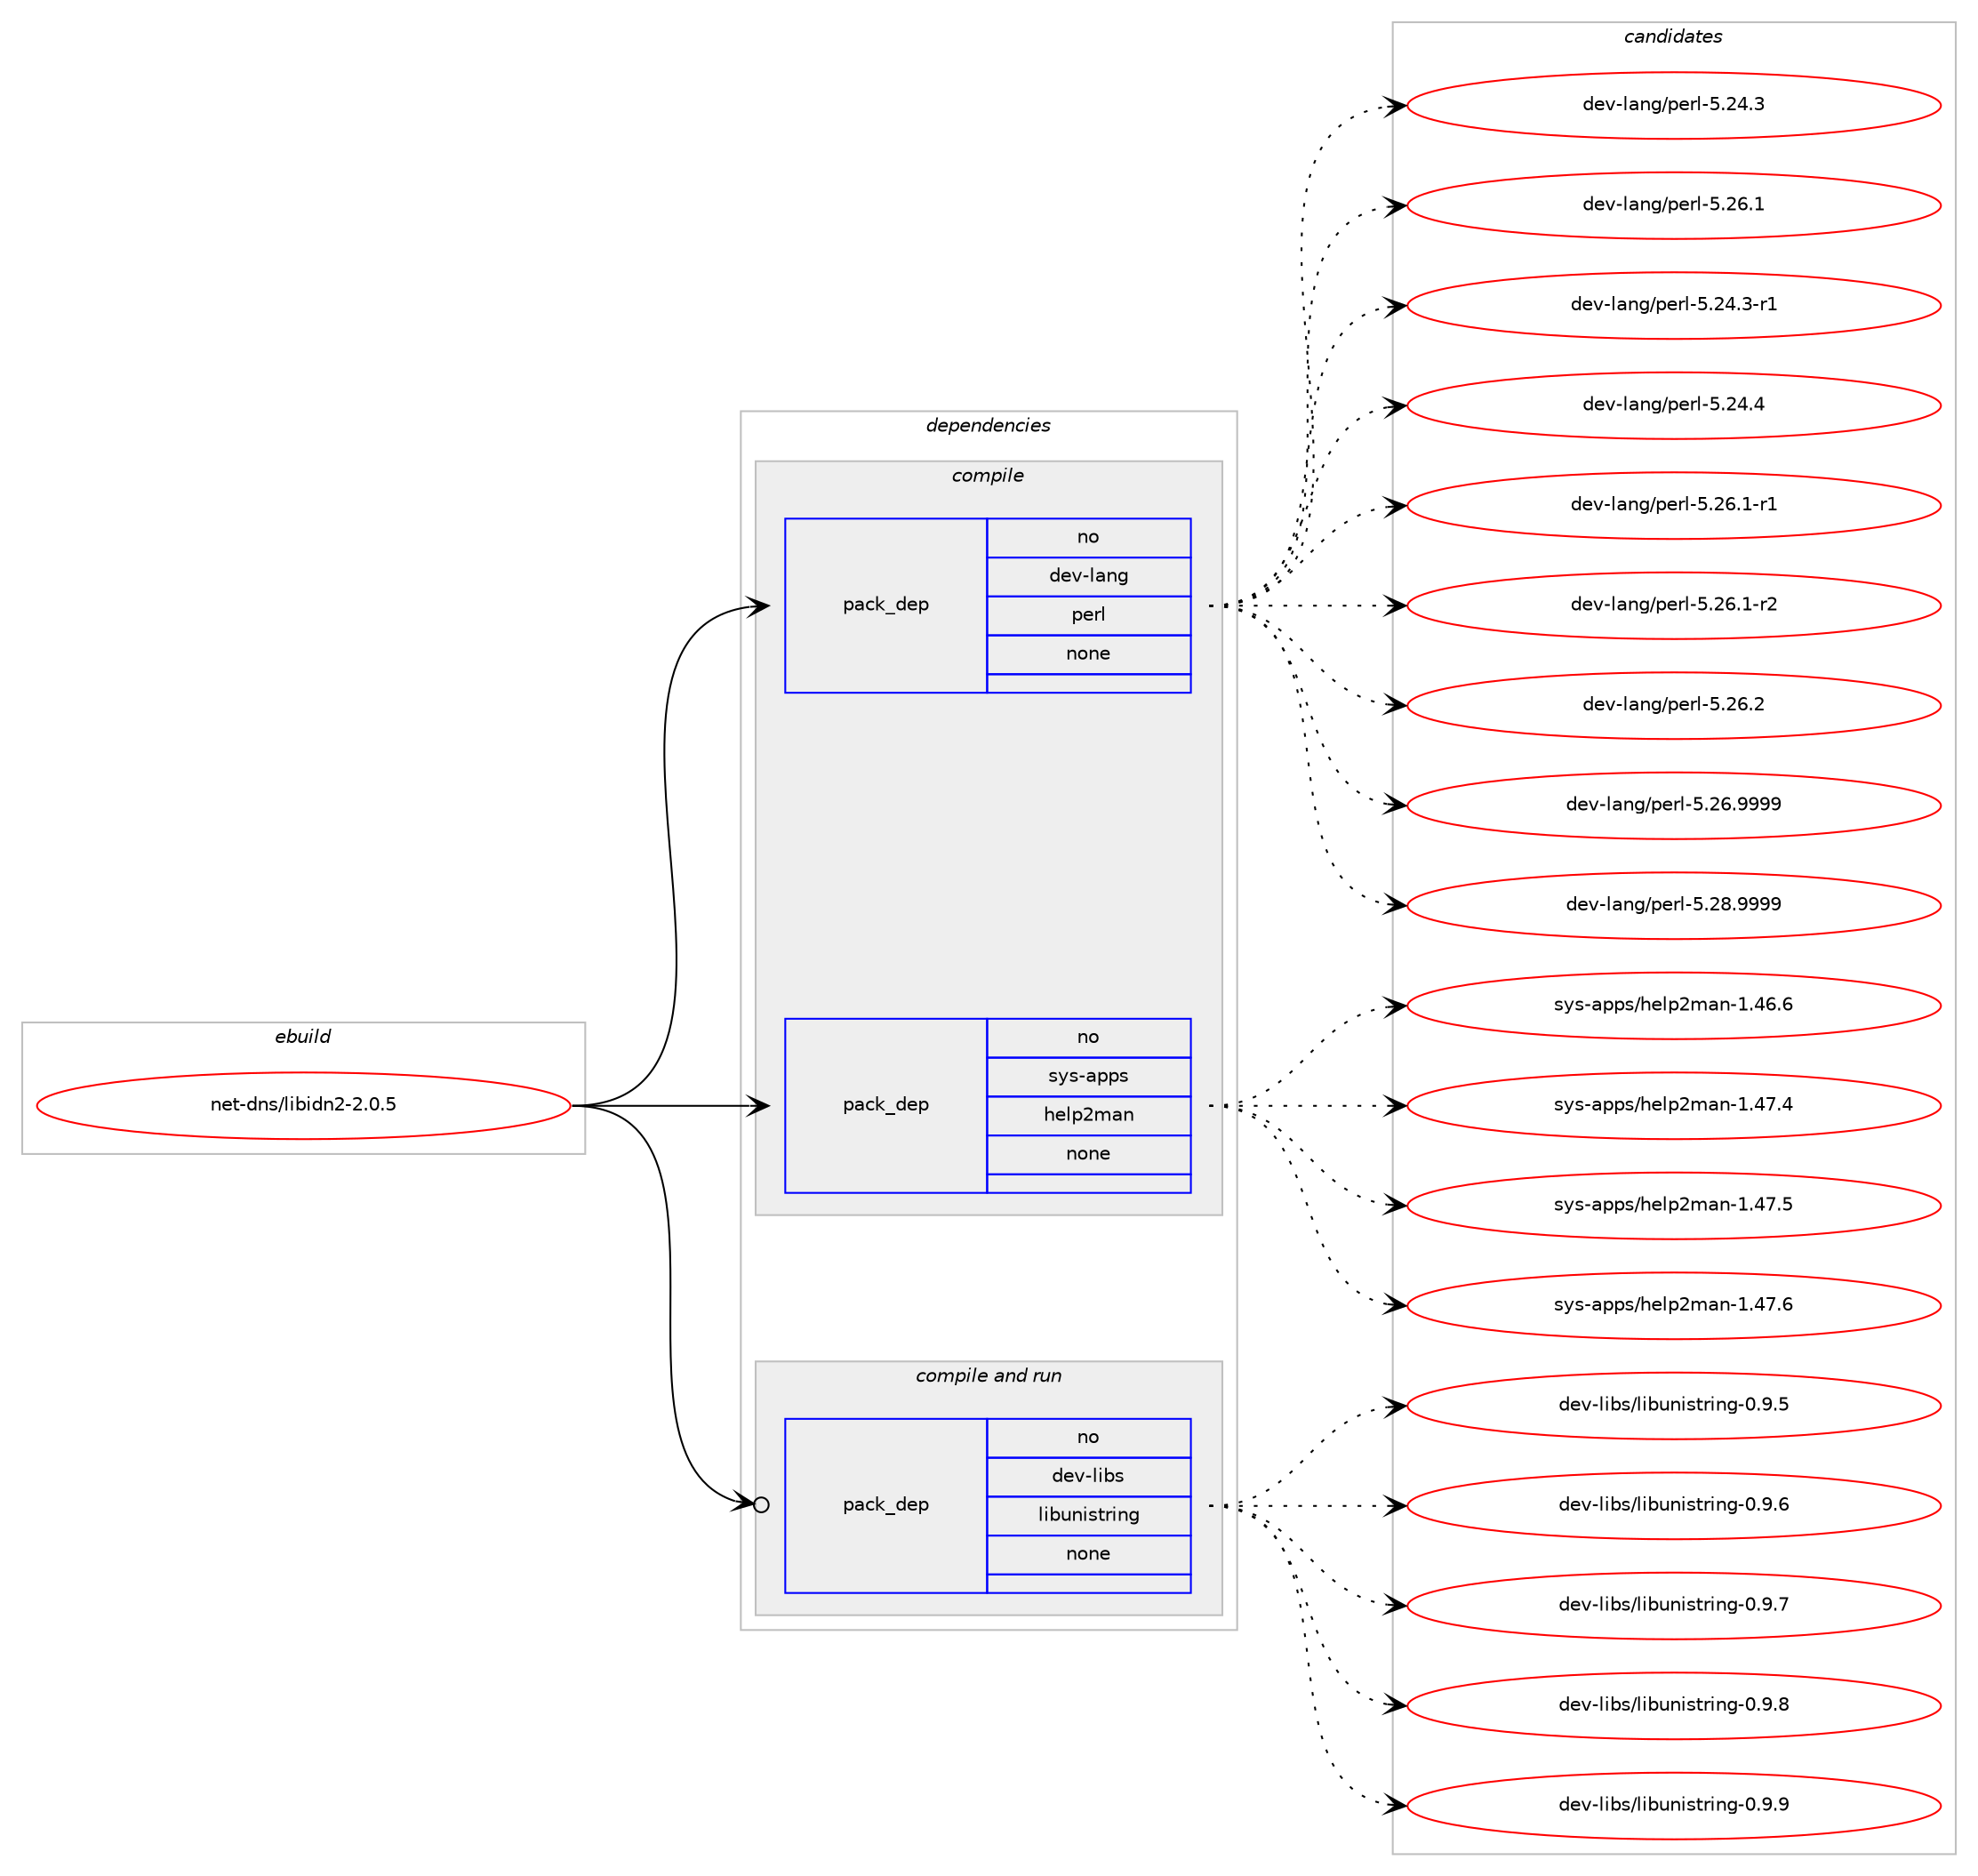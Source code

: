 digraph prolog {

# *************
# Graph options
# *************

newrank=true;
concentrate=true;
compound=true;
graph [rankdir=LR,fontname=Helvetica,fontsize=10,ranksep=1.5];#, ranksep=2.5, nodesep=0.2];
edge  [arrowhead=vee];
node  [fontname=Helvetica,fontsize=10];

# **********
# The ebuild
# **********

subgraph cluster_leftcol {
color=gray;
rank=same;
label=<<i>ebuild</i>>;
id [label="net-dns/libidn2-2.0.5", color=red, width=4, href="../net-dns/libidn2-2.0.5.svg"];
}

# ****************
# The dependencies
# ****************

subgraph cluster_midcol {
color=gray;
label=<<i>dependencies</i>>;
subgraph cluster_compile {
fillcolor="#eeeeee";
style=filled;
label=<<i>compile</i>>;
subgraph pack673 {
dependency1150 [label=<<TABLE BORDER="0" CELLBORDER="1" CELLSPACING="0" CELLPADDING="4" WIDTH="220"><TR><TD ROWSPAN="6" CELLPADDING="30">pack_dep</TD></TR><TR><TD WIDTH="110">no</TD></TR><TR><TD>dev-lang</TD></TR><TR><TD>perl</TD></TR><TR><TD>none</TD></TR><TR><TD></TD></TR></TABLE>>, shape=none, color=blue];
}
id:e -> dependency1150:w [weight=20,style="solid",arrowhead="vee"];
subgraph pack674 {
dependency1151 [label=<<TABLE BORDER="0" CELLBORDER="1" CELLSPACING="0" CELLPADDING="4" WIDTH="220"><TR><TD ROWSPAN="6" CELLPADDING="30">pack_dep</TD></TR><TR><TD WIDTH="110">no</TD></TR><TR><TD>sys-apps</TD></TR><TR><TD>help2man</TD></TR><TR><TD>none</TD></TR><TR><TD></TD></TR></TABLE>>, shape=none, color=blue];
}
id:e -> dependency1151:w [weight=20,style="solid",arrowhead="vee"];
}
subgraph cluster_compileandrun {
fillcolor="#eeeeee";
style=filled;
label=<<i>compile and run</i>>;
subgraph pack675 {
dependency1152 [label=<<TABLE BORDER="0" CELLBORDER="1" CELLSPACING="0" CELLPADDING="4" WIDTH="220"><TR><TD ROWSPAN="6" CELLPADDING="30">pack_dep</TD></TR><TR><TD WIDTH="110">no</TD></TR><TR><TD>dev-libs</TD></TR><TR><TD>libunistring</TD></TR><TR><TD>none</TD></TR><TR><TD></TD></TR></TABLE>>, shape=none, color=blue];
}
id:e -> dependency1152:w [weight=20,style="solid",arrowhead="odotvee"];
}
subgraph cluster_run {
fillcolor="#eeeeee";
style=filled;
label=<<i>run</i>>;
}
}

# **************
# The candidates
# **************

subgraph cluster_choices {
rank=same;
color=gray;
label=<<i>candidates</i>>;

subgraph choice673 {
color=black;
nodesep=1;
choice10010111845108971101034711210111410845534650524651 [label="dev-lang/perl-5.24.3", color=red, width=4,href="../dev-lang/perl-5.24.3.svg"];
choice10010111845108971101034711210111410845534650544649 [label="dev-lang/perl-5.26.1", color=red, width=4,href="../dev-lang/perl-5.26.1.svg"];
choice100101118451089711010347112101114108455346505246514511449 [label="dev-lang/perl-5.24.3-r1", color=red, width=4,href="../dev-lang/perl-5.24.3-r1.svg"];
choice10010111845108971101034711210111410845534650524652 [label="dev-lang/perl-5.24.4", color=red, width=4,href="../dev-lang/perl-5.24.4.svg"];
choice100101118451089711010347112101114108455346505446494511449 [label="dev-lang/perl-5.26.1-r1", color=red, width=4,href="../dev-lang/perl-5.26.1-r1.svg"];
choice100101118451089711010347112101114108455346505446494511450 [label="dev-lang/perl-5.26.1-r2", color=red, width=4,href="../dev-lang/perl-5.26.1-r2.svg"];
choice10010111845108971101034711210111410845534650544650 [label="dev-lang/perl-5.26.2", color=red, width=4,href="../dev-lang/perl-5.26.2.svg"];
choice10010111845108971101034711210111410845534650544657575757 [label="dev-lang/perl-5.26.9999", color=red, width=4,href="../dev-lang/perl-5.26.9999.svg"];
choice10010111845108971101034711210111410845534650564657575757 [label="dev-lang/perl-5.28.9999", color=red, width=4,href="../dev-lang/perl-5.28.9999.svg"];
dependency1150:e -> choice10010111845108971101034711210111410845534650524651:w [style=dotted,weight="100"];
dependency1150:e -> choice10010111845108971101034711210111410845534650544649:w [style=dotted,weight="100"];
dependency1150:e -> choice100101118451089711010347112101114108455346505246514511449:w [style=dotted,weight="100"];
dependency1150:e -> choice10010111845108971101034711210111410845534650524652:w [style=dotted,weight="100"];
dependency1150:e -> choice100101118451089711010347112101114108455346505446494511449:w [style=dotted,weight="100"];
dependency1150:e -> choice100101118451089711010347112101114108455346505446494511450:w [style=dotted,weight="100"];
dependency1150:e -> choice10010111845108971101034711210111410845534650544650:w [style=dotted,weight="100"];
dependency1150:e -> choice10010111845108971101034711210111410845534650544657575757:w [style=dotted,weight="100"];
dependency1150:e -> choice10010111845108971101034711210111410845534650564657575757:w [style=dotted,weight="100"];
}
subgraph choice674 {
color=black;
nodesep=1;
choice115121115459711211211547104101108112501099711045494652544654 [label="sys-apps/help2man-1.46.6", color=red, width=4,href="../sys-apps/help2man-1.46.6.svg"];
choice115121115459711211211547104101108112501099711045494652554652 [label="sys-apps/help2man-1.47.4", color=red, width=4,href="../sys-apps/help2man-1.47.4.svg"];
choice115121115459711211211547104101108112501099711045494652554653 [label="sys-apps/help2man-1.47.5", color=red, width=4,href="../sys-apps/help2man-1.47.5.svg"];
choice115121115459711211211547104101108112501099711045494652554654 [label="sys-apps/help2man-1.47.6", color=red, width=4,href="../sys-apps/help2man-1.47.6.svg"];
dependency1151:e -> choice115121115459711211211547104101108112501099711045494652544654:w [style=dotted,weight="100"];
dependency1151:e -> choice115121115459711211211547104101108112501099711045494652554652:w [style=dotted,weight="100"];
dependency1151:e -> choice115121115459711211211547104101108112501099711045494652554653:w [style=dotted,weight="100"];
dependency1151:e -> choice115121115459711211211547104101108112501099711045494652554654:w [style=dotted,weight="100"];
}
subgraph choice675 {
color=black;
nodesep=1;
choice10010111845108105981154710810598117110105115116114105110103454846574653 [label="dev-libs/libunistring-0.9.5", color=red, width=4,href="../dev-libs/libunistring-0.9.5.svg"];
choice10010111845108105981154710810598117110105115116114105110103454846574654 [label="dev-libs/libunistring-0.9.6", color=red, width=4,href="../dev-libs/libunistring-0.9.6.svg"];
choice10010111845108105981154710810598117110105115116114105110103454846574655 [label="dev-libs/libunistring-0.9.7", color=red, width=4,href="../dev-libs/libunistring-0.9.7.svg"];
choice10010111845108105981154710810598117110105115116114105110103454846574656 [label="dev-libs/libunistring-0.9.8", color=red, width=4,href="../dev-libs/libunistring-0.9.8.svg"];
choice10010111845108105981154710810598117110105115116114105110103454846574657 [label="dev-libs/libunistring-0.9.9", color=red, width=4,href="../dev-libs/libunistring-0.9.9.svg"];
dependency1152:e -> choice10010111845108105981154710810598117110105115116114105110103454846574653:w [style=dotted,weight="100"];
dependency1152:e -> choice10010111845108105981154710810598117110105115116114105110103454846574654:w [style=dotted,weight="100"];
dependency1152:e -> choice10010111845108105981154710810598117110105115116114105110103454846574655:w [style=dotted,weight="100"];
dependency1152:e -> choice10010111845108105981154710810598117110105115116114105110103454846574656:w [style=dotted,weight="100"];
dependency1152:e -> choice10010111845108105981154710810598117110105115116114105110103454846574657:w [style=dotted,weight="100"];
}
}

}
